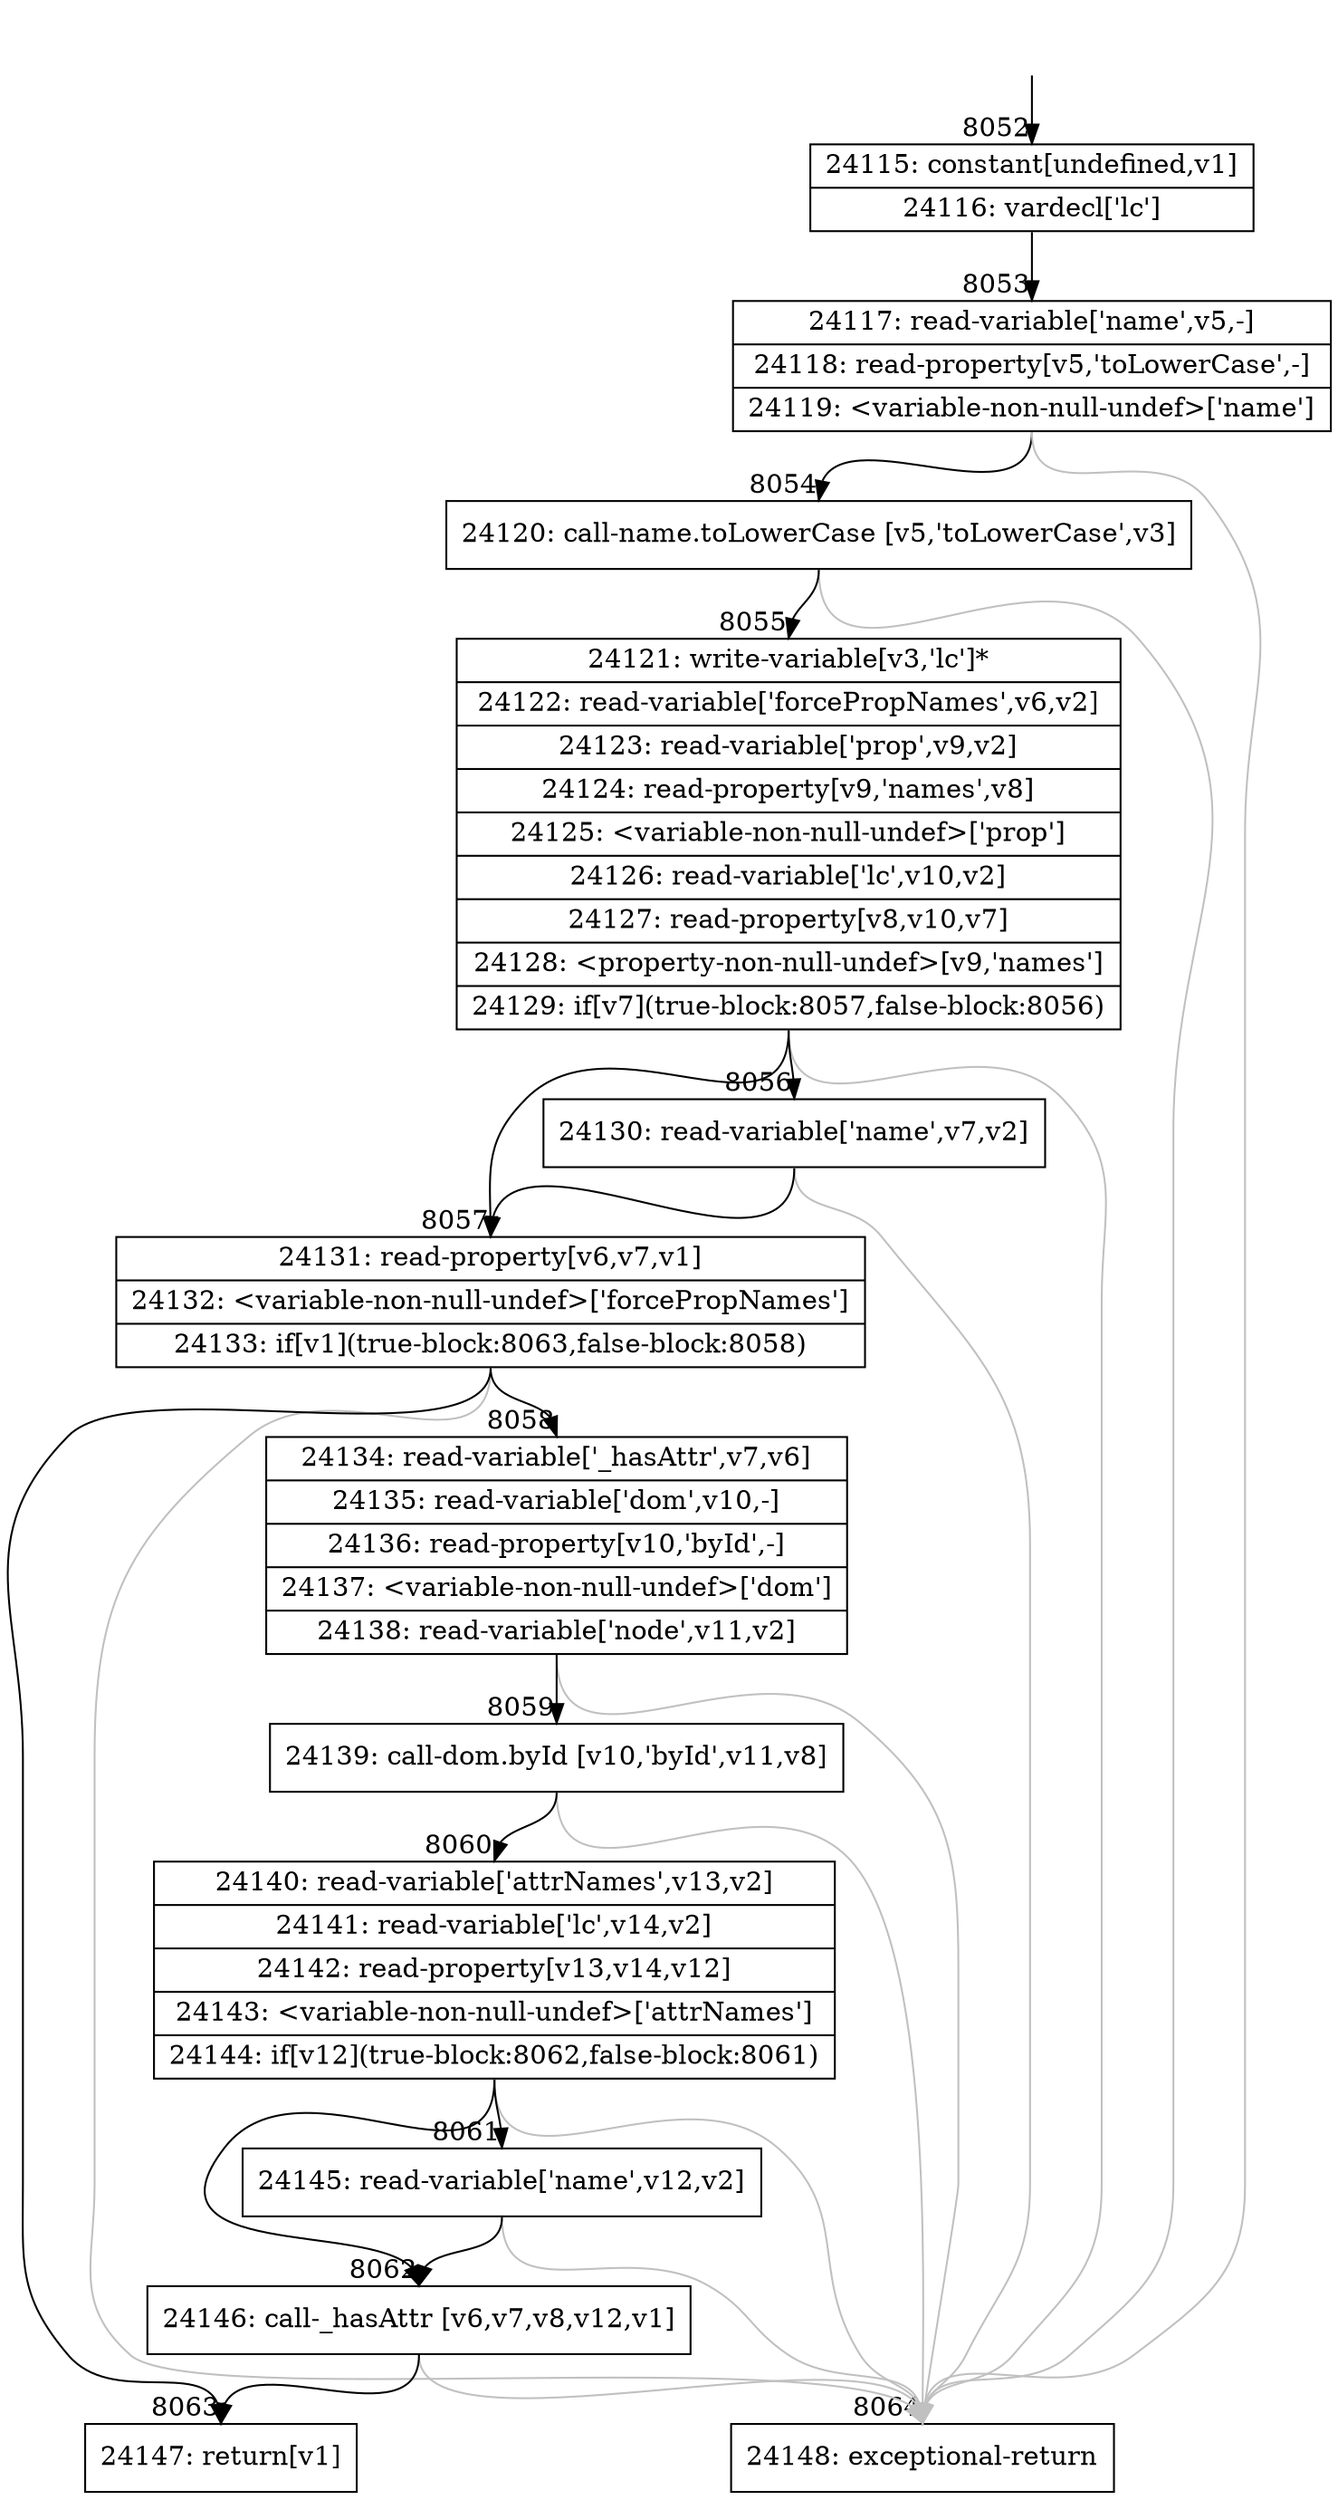 digraph {
rankdir="TD"
BB_entry544[shape=none,label=""];
BB_entry544 -> BB8052 [tailport=s, headport=n, headlabel="    8052"]
BB8052 [shape=record label="{24115: constant[undefined,v1]|24116: vardecl['lc']}" ] 
BB8052 -> BB8053 [tailport=s, headport=n, headlabel="      8053"]
BB8053 [shape=record label="{24117: read-variable['name',v5,-]|24118: read-property[v5,'toLowerCase',-]|24119: \<variable-non-null-undef\>['name']}" ] 
BB8053 -> BB8054 [tailport=s, headport=n, headlabel="      8054"]
BB8053 -> BB8064 [tailport=s, headport=n, color=gray, headlabel="      8064"]
BB8054 [shape=record label="{24120: call-name.toLowerCase [v5,'toLowerCase',v3]}" ] 
BB8054 -> BB8055 [tailport=s, headport=n, headlabel="      8055"]
BB8054 -> BB8064 [tailport=s, headport=n, color=gray]
BB8055 [shape=record label="{24121: write-variable[v3,'lc']*|24122: read-variable['forcePropNames',v6,v2]|24123: read-variable['prop',v9,v2]|24124: read-property[v9,'names',v8]|24125: \<variable-non-null-undef\>['prop']|24126: read-variable['lc',v10,v2]|24127: read-property[v8,v10,v7]|24128: \<property-non-null-undef\>[v9,'names']|24129: if[v7](true-block:8057,false-block:8056)}" ] 
BB8055 -> BB8057 [tailport=s, headport=n, headlabel="      8057"]
BB8055 -> BB8056 [tailport=s, headport=n, headlabel="      8056"]
BB8055 -> BB8064 [tailport=s, headport=n, color=gray]
BB8056 [shape=record label="{24130: read-variable['name',v7,v2]}" ] 
BB8056 -> BB8057 [tailport=s, headport=n]
BB8056 -> BB8064 [tailport=s, headport=n, color=gray]
BB8057 [shape=record label="{24131: read-property[v6,v7,v1]|24132: \<variable-non-null-undef\>['forcePropNames']|24133: if[v1](true-block:8063,false-block:8058)}" ] 
BB8057 -> BB8063 [tailport=s, headport=n, headlabel="      8063"]
BB8057 -> BB8058 [tailport=s, headport=n, headlabel="      8058"]
BB8057 -> BB8064 [tailport=s, headport=n, color=gray]
BB8058 [shape=record label="{24134: read-variable['_hasAttr',v7,v6]|24135: read-variable['dom',v10,-]|24136: read-property[v10,'byId',-]|24137: \<variable-non-null-undef\>['dom']|24138: read-variable['node',v11,v2]}" ] 
BB8058 -> BB8059 [tailport=s, headport=n, headlabel="      8059"]
BB8058 -> BB8064 [tailport=s, headport=n, color=gray]
BB8059 [shape=record label="{24139: call-dom.byId [v10,'byId',v11,v8]}" ] 
BB8059 -> BB8060 [tailport=s, headport=n, headlabel="      8060"]
BB8059 -> BB8064 [tailport=s, headport=n, color=gray]
BB8060 [shape=record label="{24140: read-variable['attrNames',v13,v2]|24141: read-variable['lc',v14,v2]|24142: read-property[v13,v14,v12]|24143: \<variable-non-null-undef\>['attrNames']|24144: if[v12](true-block:8062,false-block:8061)}" ] 
BB8060 -> BB8062 [tailport=s, headport=n, headlabel="      8062"]
BB8060 -> BB8061 [tailport=s, headport=n, headlabel="      8061"]
BB8060 -> BB8064 [tailport=s, headport=n, color=gray]
BB8061 [shape=record label="{24145: read-variable['name',v12,v2]}" ] 
BB8061 -> BB8062 [tailport=s, headport=n]
BB8061 -> BB8064 [tailport=s, headport=n, color=gray]
BB8062 [shape=record label="{24146: call-_hasAttr [v6,v7,v8,v12,v1]}" ] 
BB8062 -> BB8063 [tailport=s, headport=n]
BB8062 -> BB8064 [tailport=s, headport=n, color=gray]
BB8063 [shape=record label="{24147: return[v1]}" ] 
BB8064 [shape=record label="{24148: exceptional-return}" ] 
//#$~ 11289
}
